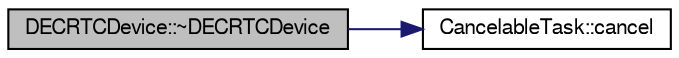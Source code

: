 digraph G
{
  edge [fontname="FreeSans",fontsize="10",labelfontname="FreeSans",labelfontsize="10"];
  node [fontname="FreeSans",fontsize="10",shape=record];
  rankdir=LR;
  Node1 [label="DECRTCDevice::~DECRTCDevice",height=0.2,width=0.4,color="black", fillcolor="grey75", style="filled" fontcolor="black"];
  Node1 -> Node2 [color="midnightblue",fontsize="10",style="solid"];
  Node2 [label="CancelableTask::cancel",height=0.2,width=0.4,color="black", fillcolor="white", style="filled",URL="$classCancelableTask.html#a6b653553fe3e236d01128845d4c0fcdd"];
}
